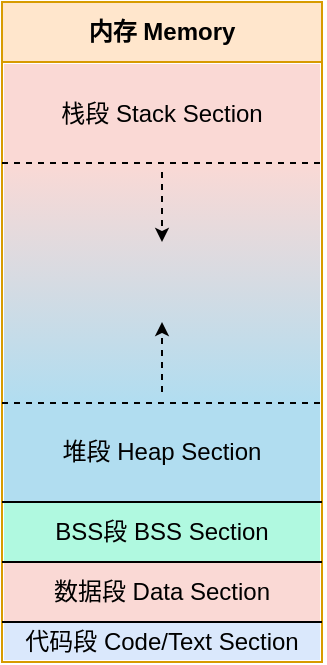 <mxfile version="22.1.15" type="device">
  <diagram name="Page-1" id="3FU2BRUodX3esNhyQgwJ">
    <mxGraphModel dx="630" dy="433" grid="1" gridSize="10" guides="1" tooltips="1" connect="1" arrows="1" fold="1" page="1" pageScale="1" pageWidth="850" pageHeight="1100" math="0" shadow="0">
      <root>
        <mxCell id="0" />
        <mxCell id="1" parent="0" />
        <mxCell id="Rr48j6R8bM0mg8fOzwoo-1" value="内存 Memory" style="swimlane;whiteSpace=wrap;html=1;startSize=30;fillColor=#ffe6cc;strokeColor=#d79b00;" vertex="1" parent="1">
          <mxGeometry x="320" y="150" width="160" height="330" as="geometry" />
        </mxCell>
        <mxCell id="Rr48j6R8bM0mg8fOzwoo-9" value="栈段 Stack Section" style="rounded=0;whiteSpace=wrap;html=1;strokeColor=none;fillColor=#fad9d5;" vertex="1" parent="Rr48j6R8bM0mg8fOzwoo-1">
          <mxGeometry x="1" y="31" width="158" height="50" as="geometry" />
        </mxCell>
        <mxCell id="Rr48j6R8bM0mg8fOzwoo-2" value="代码段 Code/Text Section" style="rounded=0;whiteSpace=wrap;html=1;strokeColor=none;fillColor=#dae8fc;" vertex="1" parent="Rr48j6R8bM0mg8fOzwoo-1">
          <mxGeometry x="1" y="310" width="158" height="19" as="geometry" />
        </mxCell>
        <mxCell id="Rr48j6R8bM0mg8fOzwoo-5" value="数据段 Data Section" style="rounded=0;whiteSpace=wrap;html=1;strokeColor=none;fillColor=#fad9d5;" vertex="1" parent="Rr48j6R8bM0mg8fOzwoo-1">
          <mxGeometry x="1" y="280" width="158" height="30" as="geometry" />
        </mxCell>
        <mxCell id="Rr48j6R8bM0mg8fOzwoo-26" value="BSS段 BSS Section" style="rounded=0;whiteSpace=wrap;html=1;strokeColor=none;fillColor=#B0F9e0;" vertex="1" parent="Rr48j6R8bM0mg8fOzwoo-1">
          <mxGeometry x="1" y="250" width="158" height="30" as="geometry" />
        </mxCell>
        <mxCell id="Rr48j6R8bM0mg8fOzwoo-10" value="堆段 Heap Section" style="rounded=0;whiteSpace=wrap;html=1;strokeColor=none;fillColor=#b1ddf0;" vertex="1" parent="Rr48j6R8bM0mg8fOzwoo-1">
          <mxGeometry x="1" y="200" width="158" height="50" as="geometry" />
        </mxCell>
        <mxCell id="Rr48j6R8bM0mg8fOzwoo-17" value="" style="endArrow=none;dashed=1;html=1;rounded=0;exitX=0;exitY=0.25;exitDx=0;exitDy=0;entryX=1;entryY=0.25;entryDx=0;entryDy=0;" edge="1" parent="Rr48j6R8bM0mg8fOzwoo-1">
          <mxGeometry width="50" height="50" relative="1" as="geometry">
            <mxPoint y="200.5" as="sourcePoint" />
            <mxPoint x="160" y="200.5" as="targetPoint" />
          </mxGeometry>
        </mxCell>
        <mxCell id="Rr48j6R8bM0mg8fOzwoo-27" value="" style="rounded=0;whiteSpace=wrap;html=1;strokeColor=none;fillColor=#FAD9D5;gradientColor=#B1DDF0;" vertex="1" parent="Rr48j6R8bM0mg8fOzwoo-1">
          <mxGeometry x="1" y="81" width="158" height="119" as="geometry" />
        </mxCell>
        <mxCell id="Rr48j6R8bM0mg8fOzwoo-7" value="" style="endArrow=none;dashed=1;html=1;rounded=0;exitX=0;exitY=0.25;exitDx=0;exitDy=0;entryX=1;entryY=0.25;entryDx=0;entryDy=0;" edge="1" parent="1">
          <mxGeometry width="50" height="50" relative="1" as="geometry">
            <mxPoint x="320" y="230.5" as="sourcePoint" />
            <mxPoint x="480" y="230.5" as="targetPoint" />
          </mxGeometry>
        </mxCell>
        <mxCell id="Rr48j6R8bM0mg8fOzwoo-18" value="" style="endArrow=classic;html=1;rounded=0;dashed=1;jumpSize=6;endSize=4;" edge="1" parent="1">
          <mxGeometry width="50" height="50" relative="1" as="geometry">
            <mxPoint x="400" y="345" as="sourcePoint" />
            <mxPoint x="400" y="310" as="targetPoint" />
          </mxGeometry>
        </mxCell>
        <mxCell id="Rr48j6R8bM0mg8fOzwoo-19" value="" style="endArrow=classic;html=1;rounded=0;dashed=1;jumpSize=6;endSize=4;" edge="1" parent="1">
          <mxGeometry width="50" height="50" relative="1" as="geometry">
            <mxPoint x="400" y="235" as="sourcePoint" />
            <mxPoint x="400" y="270" as="targetPoint" />
          </mxGeometry>
        </mxCell>
        <mxCell id="Rr48j6R8bM0mg8fOzwoo-28" value="" style="endArrow=none;html=1;rounded=0;" edge="1" parent="1">
          <mxGeometry width="50" height="50" relative="1" as="geometry">
            <mxPoint x="320" y="400" as="sourcePoint" />
            <mxPoint x="480" y="400" as="targetPoint" />
          </mxGeometry>
        </mxCell>
        <mxCell id="Rr48j6R8bM0mg8fOzwoo-29" value="" style="endArrow=none;html=1;rounded=0;" edge="1" parent="1">
          <mxGeometry width="50" height="50" relative="1" as="geometry">
            <mxPoint x="320" y="430" as="sourcePoint" />
            <mxPoint x="480" y="430" as="targetPoint" />
          </mxGeometry>
        </mxCell>
        <mxCell id="Rr48j6R8bM0mg8fOzwoo-30" value="" style="endArrow=none;html=1;rounded=0;" edge="1" parent="1">
          <mxGeometry width="50" height="50" relative="1" as="geometry">
            <mxPoint x="320" y="460" as="sourcePoint" />
            <mxPoint x="480" y="460" as="targetPoint" />
          </mxGeometry>
        </mxCell>
      </root>
    </mxGraphModel>
  </diagram>
</mxfile>
